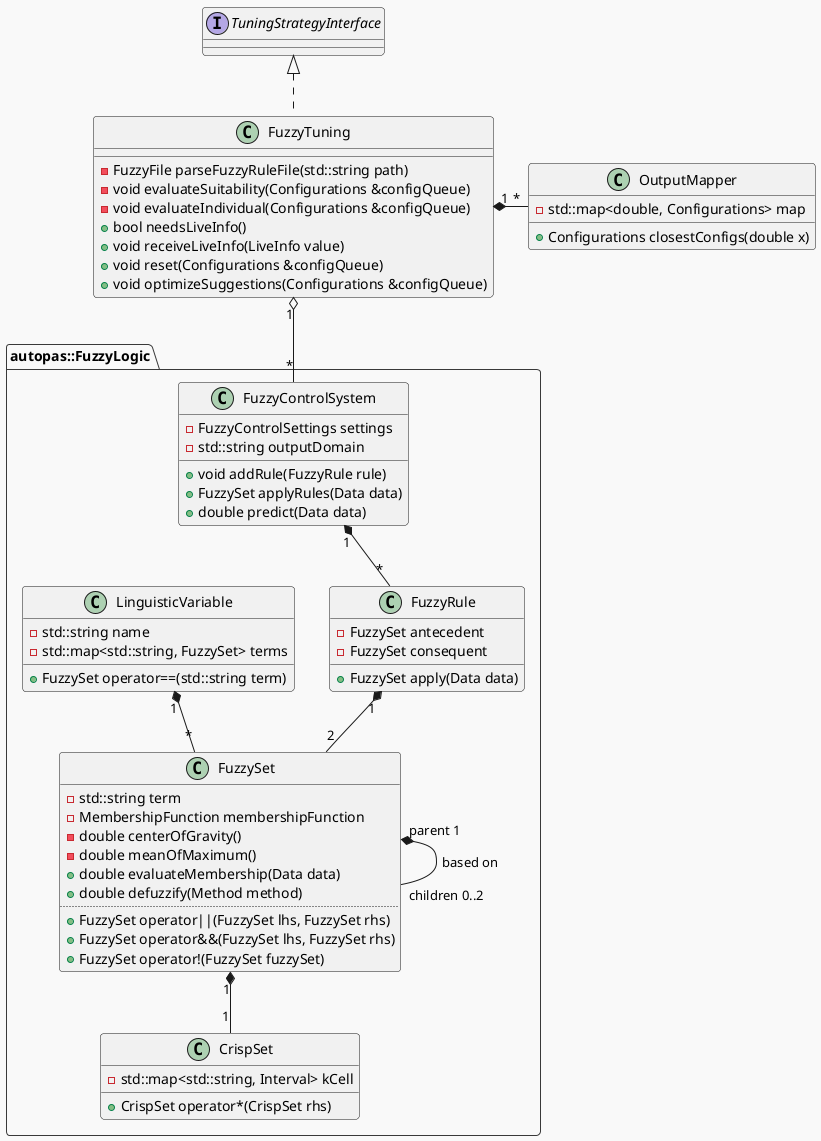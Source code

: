 @startuml
!theme mars
namespace autopas::FuzzyLogic {

  class CrispSet {
    +CrispSet operator*(CrispSet rhs)
    -std::map<std::string, Interval> kCell
  }

  class FuzzySet {
    -std::string term
    -MembershipFunction membershipFunction
    -double centerOfGravity()
    -double meanOfMaximum()
    +double evaluateMembership(Data data)
    +double defuzzify(Method method)
    ..
    +FuzzySet operator||(FuzzySet lhs, FuzzySet rhs)
    +FuzzySet operator&&(FuzzySet lhs, FuzzySet rhs)
    +FuzzySet operator!(FuzzySet fuzzySet)
  }

  class LinguisticVariable {
    +FuzzySet operator==(std::string term)
    -std::string name
    -std::map<std::string, FuzzySet> terms
  }

  class FuzzyRule {
    -FuzzySet antecedent
    -FuzzySet consequent
    +FuzzySet apply(Data data)
  }

  class FuzzyControlSystem {
    +void addRule(FuzzyRule rule)
    +FuzzySet applyRules(Data data)
    +double predict(Data data)
    -FuzzyControlSettings settings
    -std::string outputDomain
  }

}


class OutputMapper {
  +Configurations closestConfigs(double x)
  -std::map<double, Configurations> map
}

class FuzzyTuning {
  -FuzzyFile parseFuzzyRuleFile(std::string path)
  -void evaluateSuitability(Configurations &configQueue)
  -void evaluateIndividual(Configurations &configQueue)
  +bool needsLiveInfo()
  +void receiveLiveInfo(LiveInfo value)
  +void reset(Configurations &configQueue)
  +void optimizeSuggestions(Configurations &configQueue)
}



interface TuningStrategyInterface {}


FuzzySet "1" *-- "1" CrispSet 
FuzzySet "parent 1" *-- "children 0..2" FuzzySet : based on

LinguisticVariable "1" *-- "*" FuzzySet 
FuzzyRule "1" *-- "2" FuzzySet 

FuzzyControlSystem "1" *-- "*" FuzzyRule 

FuzzyTuning "1" o-- "*" FuzzyControlSystem
FuzzyTuning "1" *-r- "*" OutputMapper 
FuzzyTuning .u.|> TuningStrategyInterface


LinguisticVariable -r[hidden]- FuzzyRule
LinguisticVariable -u[hidden]- FuzzyControlSystem
@enduml